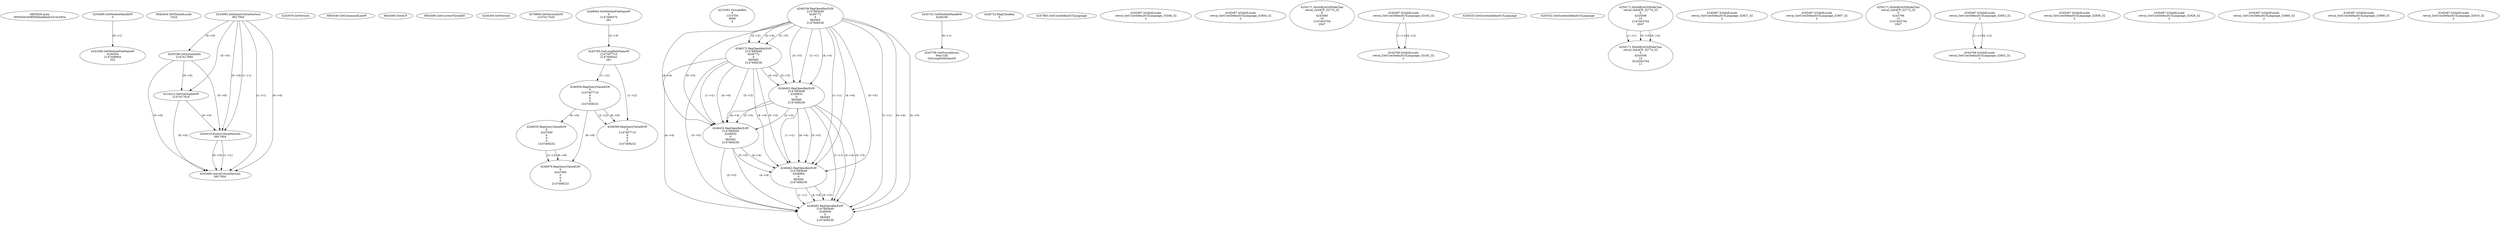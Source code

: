 // Global SCDG with merge call
digraph {
	0 [label="6850628.main
00050d42d5ff38d9eddbedc431dc283e"]
	1 [label="4254480.GetModuleHandleW
0"]
	2 [label="6844434.SetThreadLocale
1024"]
	3 [label="4243965.InitializeCriticalSection
6917004"]
	4 [label="4243979.GetVersion
"]
	5 [label="4250188.GetSystemInfo
2147417660"]
	3 -> 5 [label="(0-->0)"]
	6 [label="6844540.GetCommandLineW
"]
	7 [label="4214413.GetStartupInfoW
2147417624"]
	3 -> 7 [label="(0-->0)"]
	5 -> 7 [label="(0-->0)"]
	8 [label="6844560.GetACP
"]
	9 [label="6844580.GetCurrentThreadId
"]
	10 [label="4250204.GetVersion
"]
	11 [label="4276690.GetVersionExW
2147417420"]
	12 [label="4243306.GetModuleFileNameW
4194304
2147408904
522"]
	1 -> 12 [label="(0-->1)"]
	13 [label="4248064.GetModuleFileNameW
0
2147408370
261"]
	14 [label="4215383.VirtualAlloc
0
1310704
4096
4"]
	15 [label="4246338.RegOpenKeyExW
2147483649
4246772
0
983065
2147408236"]
	16 [label="4246372.RegOpenKeyExW
2147483650
4246772
0
983065
2147408236"]
	15 -> 16 [label="(2-->2)"]
	15 -> 16 [label="(4-->4)"]
	15 -> 16 [label="(5-->5)"]
	17 [label="4245741.GetModuleHandleW
4246160"]
	18 [label="4245758.GetProcAddress
9441320
GetLongPathNameW"]
	17 -> 18 [label="(0-->1)"]
	19 [label="4245785.GetLongPathNameW
2147407710
2147406542
261"]
	13 -> 19 [label="(3-->3)"]
	20 [label="4246556.RegQueryValueExW
0
2147407710
0
0
0
2147408232"]
	19 -> 20 [label="(1-->2)"]
	21 [label="4246635.RegQueryValueExW
0
4247000
0
0
0
2147408232"]
	20 -> 21 [label="(6-->6)"]
	22 [label="4246722.RegCloseKey
0"]
	23 [label="4247883.GetUserDefaultUILanguage
"]
	24 [label="4245418.EnterCriticalSection
6917004"]
	3 -> 24 [label="(1-->1)"]
	3 -> 24 [label="(0-->0)"]
	5 -> 24 [label="(0-->0)"]
	7 -> 24 [label="(0-->0)"]
	25 [label="4245469.LeaveCriticalSection
6917004"]
	3 -> 25 [label="(1-->1)"]
	24 -> 25 [label="(1-->1)"]
	3 -> 25 [label="(0-->0)"]
	5 -> 25 [label="(0-->0)"]
	7 -> 25 [label="(0-->0)"]
	24 -> 25 [label="(0-->0)"]
	26 [label="4245487.IsValidLocale
retval_GetUserDefaultUILanguage_33346_32
2"]
	27 [label="4246676.RegQueryValueExW
0
4247000
0
0
0
2147408232"]
	21 -> 27 [label="(2-->2)"]
	20 -> 27 [label="(6-->6)"]
	21 -> 27 [label="(6-->6)"]
	28 [label="4245487.IsValidLocale
retval_GetUserDefaultUILanguage_32854_32
2"]
	29 [label="4250171.MultiByteToWideChar
retval_GetACP_32774_32
0
4243560
16
2147403704
2047"]
	30 [label="4246402.RegOpenKeyExW
2147483649
4246832
0
983065
2147408236"]
	15 -> 30 [label="(1-->1)"]
	15 -> 30 [label="(4-->4)"]
	16 -> 30 [label="(4-->4)"]
	15 -> 30 [label="(5-->5)"]
	16 -> 30 [label="(5-->5)"]
	31 [label="4246432.RegOpenKeyExW
2147483650
4246832
0
983065
2147408236"]
	16 -> 31 [label="(1-->1)"]
	30 -> 31 [label="(2-->2)"]
	15 -> 31 [label="(4-->4)"]
	16 -> 31 [label="(4-->4)"]
	30 -> 31 [label="(4-->4)"]
	15 -> 31 [label="(5-->5)"]
	16 -> 31 [label="(5-->5)"]
	30 -> 31 [label="(5-->5)"]
	32 [label="4246462.RegOpenKeyExW
2147483649
4246884
0
983065
2147408236"]
	15 -> 32 [label="(1-->1)"]
	30 -> 32 [label="(1-->1)"]
	15 -> 32 [label="(4-->4)"]
	16 -> 32 [label="(4-->4)"]
	30 -> 32 [label="(4-->4)"]
	31 -> 32 [label="(4-->4)"]
	15 -> 32 [label="(5-->5)"]
	16 -> 32 [label="(5-->5)"]
	30 -> 32 [label="(5-->5)"]
	31 -> 32 [label="(5-->5)"]
	33 [label="4245487.IsValidLocale
retval_GetUserDefaultUILanguage_33192_32
2"]
	34 [label="4244766.IsValidLocale
retval_GetUserDefaultUILanguage_33192_32
2"]
	33 -> 34 [label="(1-->1)"]
	33 -> 34 [label="(2-->2)"]
	35 [label="4245525.GetSystemDefaultUILanguage
"]
	36 [label="4245552.GetSystemDefaultUILanguage
"]
	37 [label="4250171.MultiByteToWideChar
retval_GetACP_32774_32
0
4243508
10
2147403704
2047"]
	38 [label="4246599.RegQueryValueExW
0
2147407710
0
0
0
2147408232"]
	19 -> 38 [label="(1-->2)"]
	20 -> 38 [label="(2-->2)"]
	20 -> 38 [label="(6-->6)"]
	39 [label="4245487.IsValidLocale
retval_GetUserDefaultUILanguage_32927_32
2"]
	40 [label="4250171.MultiByteToWideChar
retval_GetACP_32774_32
0
4243508
10
3224282764
11"]
	37 -> 40 [label="(1-->1)"]
	37 -> 40 [label="(3-->3)"]
	37 -> 40 [label="(4-->4)"]
	41 [label="4245487.IsValidLocale
retval_GetUserDefaultUILanguage_32907_32
2"]
	42 [label="4250171.MultiByteToWideChar
retval_GetACP_32773_32
0
4243796
13
2147403704
2047"]
	43 [label="4245487.IsValidLocale
retval_GetUserDefaultUILanguage_32852_32
2"]
	44 [label="4245487.IsValidLocale
retval_GetUserDefaultUILanguage_32858_32
2"]
	45 [label="4245487.IsValidLocale
retval_GetUserDefaultUILanguage_32926_32
2"]
	46 [label="4246492.RegOpenKeyExW
2147483649
4246936
0
983065
2147408236"]
	15 -> 46 [label="(1-->1)"]
	30 -> 46 [label="(1-->1)"]
	32 -> 46 [label="(1-->1)"]
	15 -> 46 [label="(4-->4)"]
	16 -> 46 [label="(4-->4)"]
	30 -> 46 [label="(4-->4)"]
	31 -> 46 [label="(4-->4)"]
	32 -> 46 [label="(4-->4)"]
	15 -> 46 [label="(5-->5)"]
	16 -> 46 [label="(5-->5)"]
	30 -> 46 [label="(5-->5)"]
	31 -> 46 [label="(5-->5)"]
	32 -> 46 [label="(5-->5)"]
	47 [label="4245487.IsValidLocale
retval_GetUserDefaultUILanguage_32860_32
2"]
	48 [label="4245487.IsValidLocale
retval_GetUserDefaultUILanguage_32908_32
2"]
	49 [label="4245487.IsValidLocale
retval_GetUserDefaultUILanguage_32910_32
2"]
	50 [label="4244766.IsValidLocale
retval_GetUserDefaultUILanguage_32852_32
2"]
	43 -> 50 [label="(1-->1)"]
	43 -> 50 [label="(2-->2)"]
}
